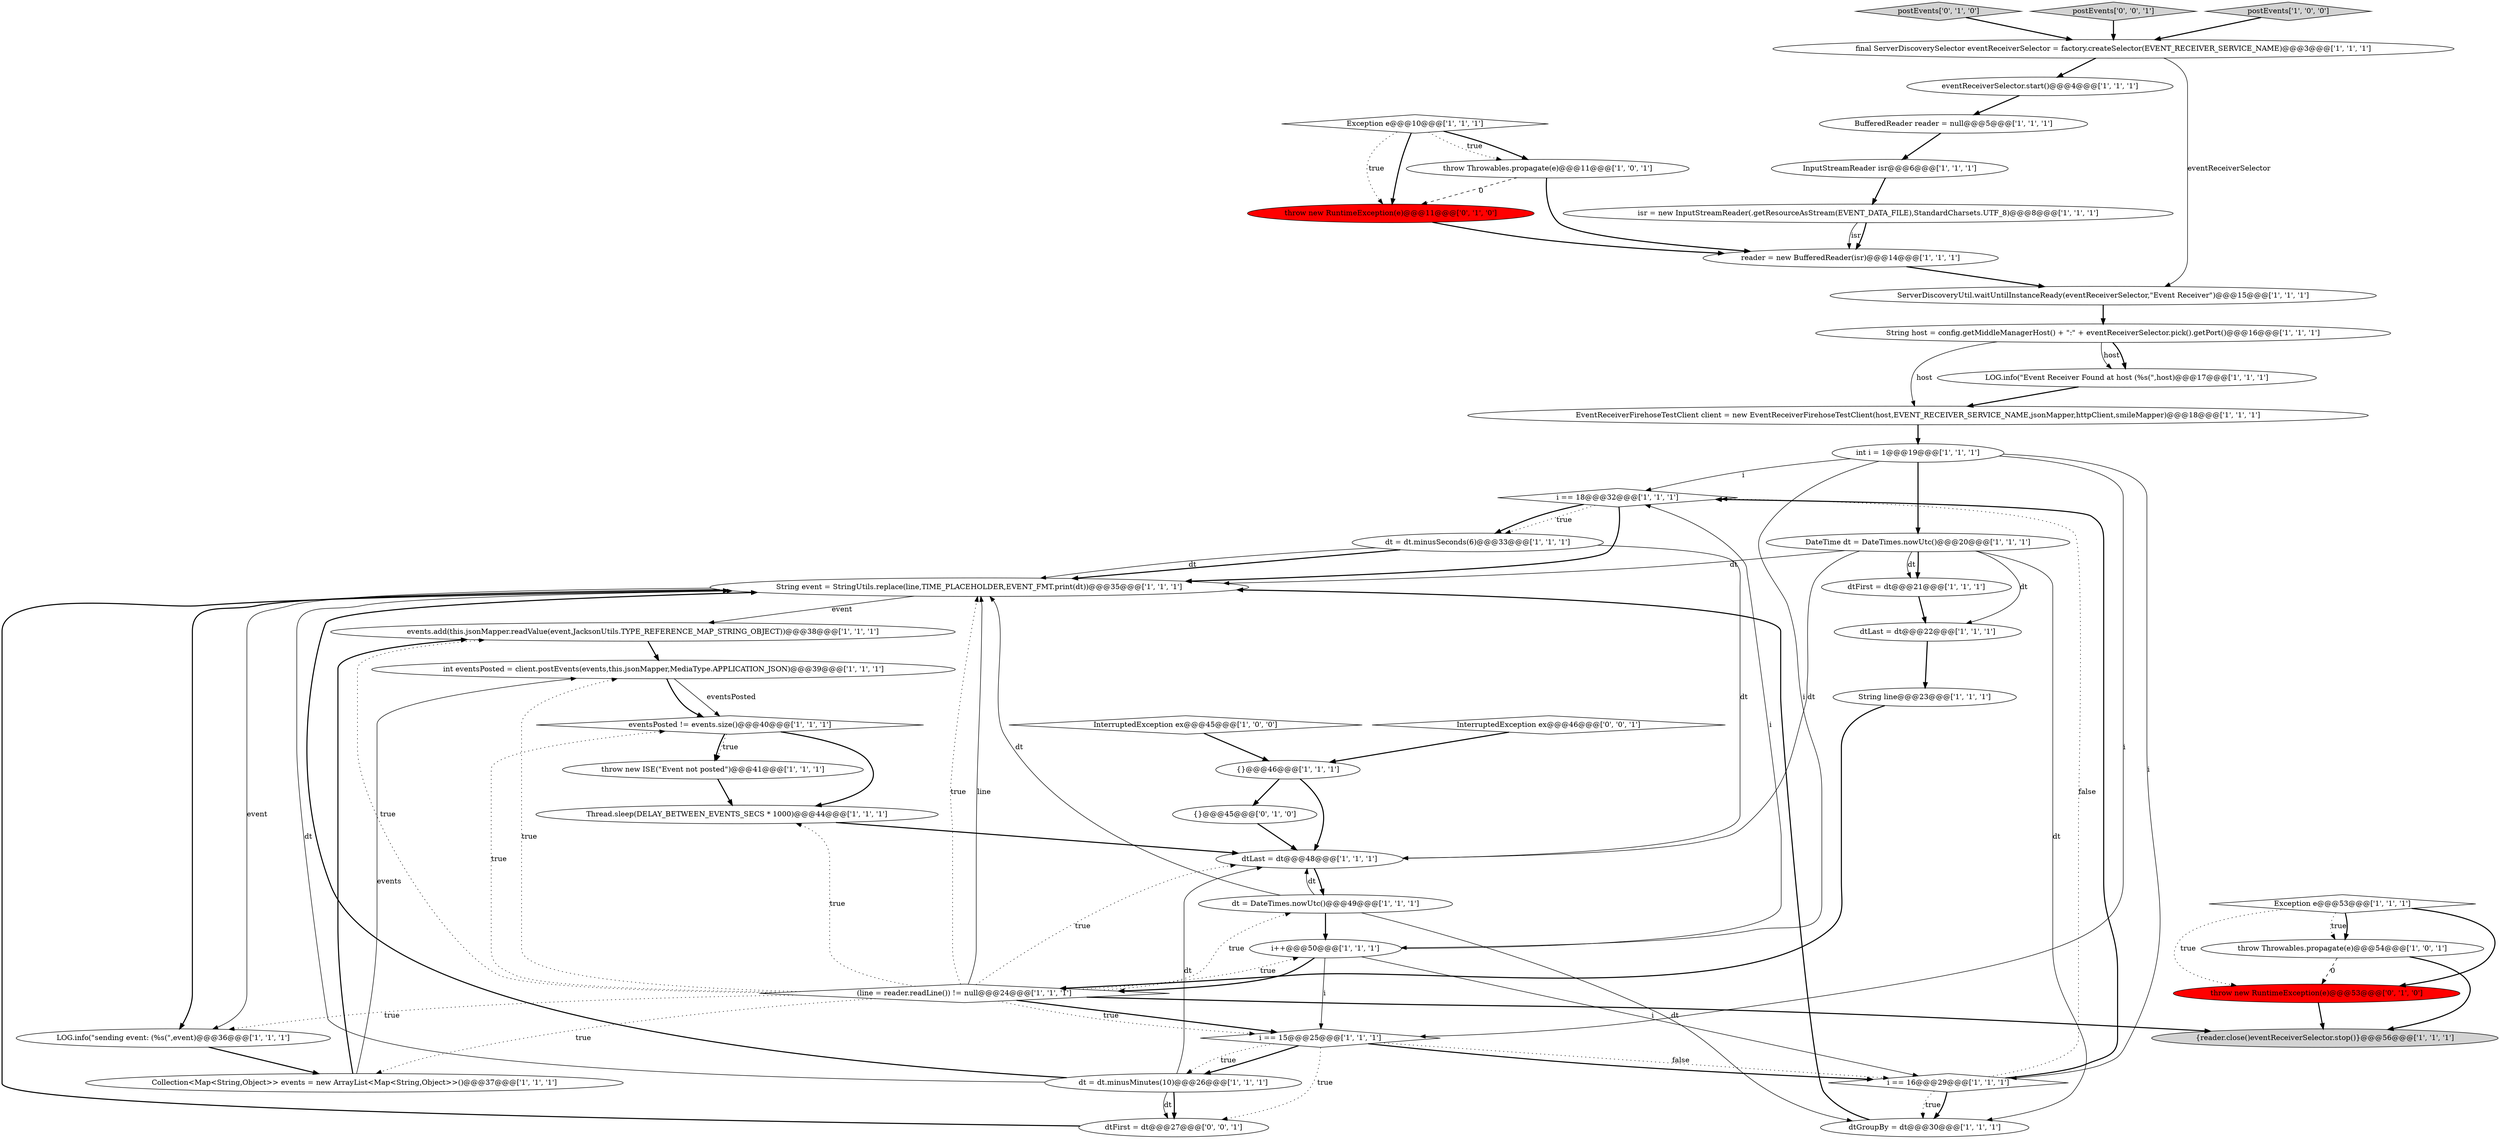 digraph {
10 [style = filled, label = "int i = 1@@@19@@@['1', '1', '1']", fillcolor = white, shape = ellipse image = "AAA0AAABBB1BBB"];
26 [style = filled, label = "i == 18@@@32@@@['1', '1', '1']", fillcolor = white, shape = diamond image = "AAA0AAABBB1BBB"];
2 [style = filled, label = "i == 15@@@25@@@['1', '1', '1']", fillcolor = white, shape = diamond image = "AAA0AAABBB1BBB"];
40 [style = filled, label = "Exception e@@@10@@@['1', '1', '1']", fillcolor = white, shape = diamond image = "AAA0AAABBB1BBB"];
36 [style = filled, label = "reader = new BufferedReader(isr)@@@14@@@['1', '1', '1']", fillcolor = white, shape = ellipse image = "AAA0AAABBB1BBB"];
27 [style = filled, label = "final ServerDiscoverySelector eventReceiverSelector = factory.createSelector(EVENT_RECEIVER_SERVICE_NAME)@@@3@@@['1', '1', '1']", fillcolor = white, shape = ellipse image = "AAA0AAABBB1BBB"];
12 [style = filled, label = "throw new ISE(\"Event not posted\")@@@41@@@['1', '1', '1']", fillcolor = white, shape = ellipse image = "AAA0AAABBB1BBB"];
38 [style = filled, label = "eventReceiverSelector.start()@@@4@@@['1', '1', '1']", fillcolor = white, shape = ellipse image = "AAA0AAABBB1BBB"];
46 [style = filled, label = "InterruptedException ex@@@46@@@['0', '0', '1']", fillcolor = white, shape = diamond image = "AAA0AAABBB3BBB"];
35 [style = filled, label = "{}@@@46@@@['1', '1', '1']", fillcolor = white, shape = ellipse image = "AAA0AAABBB1BBB"];
4 [style = filled, label = "dtLast = dt@@@22@@@['1', '1', '1']", fillcolor = white, shape = ellipse image = "AAA0AAABBB1BBB"];
22 [style = filled, label = "dtFirst = dt@@@21@@@['1', '1', '1']", fillcolor = white, shape = ellipse image = "AAA0AAABBB1BBB"];
44 [style = filled, label = "throw new RuntimeException(e)@@@11@@@['0', '1', '0']", fillcolor = red, shape = ellipse image = "AAA1AAABBB2BBB"];
0 [style = filled, label = "InputStreamReader isr@@@6@@@['1', '1', '1']", fillcolor = white, shape = ellipse image = "AAA0AAABBB1BBB"];
17 [style = filled, label = "i++@@@50@@@['1', '1', '1']", fillcolor = white, shape = ellipse image = "AAA0AAABBB1BBB"];
34 [style = filled, label = "{reader.close()eventReceiverSelector.stop()}@@@56@@@['1', '1', '1']", fillcolor = lightgray, shape = ellipse image = "AAA0AAABBB1BBB"];
31 [style = filled, label = "BufferedReader reader = null@@@5@@@['1', '1', '1']", fillcolor = white, shape = ellipse image = "AAA0AAABBB1BBB"];
32 [style = filled, label = "dtGroupBy = dt@@@30@@@['1', '1', '1']", fillcolor = white, shape = ellipse image = "AAA0AAABBB1BBB"];
13 [style = filled, label = "events.add(this.jsonMapper.readValue(event,JacksonUtils.TYPE_REFERENCE_MAP_STRING_OBJECT))@@@38@@@['1', '1', '1']", fillcolor = white, shape = ellipse image = "AAA0AAABBB1BBB"];
42 [style = filled, label = "postEvents['0', '1', '0']", fillcolor = lightgray, shape = diamond image = "AAA0AAABBB2BBB"];
41 [style = filled, label = "throw new RuntimeException(e)@@@53@@@['0', '1', '0']", fillcolor = red, shape = ellipse image = "AAA1AAABBB2BBB"];
11 [style = filled, label = "eventsPosted != events.size()@@@40@@@['1', '1', '1']", fillcolor = white, shape = diamond image = "AAA0AAABBB1BBB"];
28 [style = filled, label = "throw Throwables.propagate(e)@@@54@@@['1', '0', '1']", fillcolor = white, shape = ellipse image = "AAA0AAABBB1BBB"];
7 [style = filled, label = "String line@@@23@@@['1', '1', '1']", fillcolor = white, shape = ellipse image = "AAA0AAABBB1BBB"];
19 [style = filled, label = "isr = new InputStreamReader(.getResourceAsStream(EVENT_DATA_FILE),StandardCharsets.UTF_8)@@@8@@@['1', '1', '1']", fillcolor = white, shape = ellipse image = "AAA0AAABBB1BBB"];
18 [style = filled, label = "DateTime dt = DateTimes.nowUtc()@@@20@@@['1', '1', '1']", fillcolor = white, shape = ellipse image = "AAA0AAABBB1BBB"];
8 [style = filled, label = "throw Throwables.propagate(e)@@@11@@@['1', '0', '1']", fillcolor = white, shape = ellipse image = "AAA0AAABBB1BBB"];
24 [style = filled, label = "dt = DateTimes.nowUtc()@@@49@@@['1', '1', '1']", fillcolor = white, shape = ellipse image = "AAA0AAABBB1BBB"];
6 [style = filled, label = "String host = config.getMiddleManagerHost() + \":\" + eventReceiverSelector.pick().getPort()@@@16@@@['1', '1', '1']", fillcolor = white, shape = ellipse image = "AAA0AAABBB1BBB"];
20 [style = filled, label = "EventReceiverFirehoseTestClient client = new EventReceiverFirehoseTestClient(host,EVENT_RECEIVER_SERVICE_NAME,jsonMapper,httpClient,smileMapper)@@@18@@@['1', '1', '1']", fillcolor = white, shape = ellipse image = "AAA0AAABBB1BBB"];
30 [style = filled, label = "dt = dt.minusSeconds(6)@@@33@@@['1', '1', '1']", fillcolor = white, shape = ellipse image = "AAA0AAABBB1BBB"];
1 [style = filled, label = "Thread.sleep(DELAY_BETWEEN_EVENTS_SECS * 1000)@@@44@@@['1', '1', '1']", fillcolor = white, shape = ellipse image = "AAA0AAABBB1BBB"];
33 [style = filled, label = "LOG.info(\"Event Receiver Found at host (%s(\",host)@@@17@@@['1', '1', '1']", fillcolor = white, shape = ellipse image = "AAA0AAABBB1BBB"];
37 [style = filled, label = "String event = StringUtils.replace(line,TIME_PLACEHOLDER,EVENT_FMT.print(dt))@@@35@@@['1', '1', '1']", fillcolor = white, shape = ellipse image = "AAA0AAABBB1BBB"];
23 [style = filled, label = "LOG.info(\"sending event: (%s(\",event)@@@36@@@['1', '1', '1']", fillcolor = white, shape = ellipse image = "AAA0AAABBB1BBB"];
43 [style = filled, label = "{}@@@45@@@['0', '1', '0']", fillcolor = white, shape = ellipse image = "AAA0AAABBB2BBB"];
21 [style = filled, label = "(line = reader.readLine()) != null@@@24@@@['1', '1', '1']", fillcolor = white, shape = diamond image = "AAA0AAABBB1BBB"];
39 [style = filled, label = "Collection<Map<String,Object>> events = new ArrayList<Map<String,Object>>()@@@37@@@['1', '1', '1']", fillcolor = white, shape = ellipse image = "AAA0AAABBB1BBB"];
45 [style = filled, label = "dtFirst = dt@@@27@@@['0', '0', '1']", fillcolor = white, shape = ellipse image = "AAA0AAABBB3BBB"];
9 [style = filled, label = "ServerDiscoveryUtil.waitUntilInstanceReady(eventReceiverSelector,\"Event Receiver\")@@@15@@@['1', '1', '1']", fillcolor = white, shape = ellipse image = "AAA0AAABBB1BBB"];
14 [style = filled, label = "dt = dt.minusMinutes(10)@@@26@@@['1', '1', '1']", fillcolor = white, shape = ellipse image = "AAA0AAABBB1BBB"];
3 [style = filled, label = "dtLast = dt@@@48@@@['1', '1', '1']", fillcolor = white, shape = ellipse image = "AAA0AAABBB1BBB"];
29 [style = filled, label = "int eventsPosted = client.postEvents(events,this.jsonMapper,MediaType.APPLICATION_JSON)@@@39@@@['1', '1', '1']", fillcolor = white, shape = ellipse image = "AAA0AAABBB1BBB"];
47 [style = filled, label = "postEvents['0', '0', '1']", fillcolor = lightgray, shape = diamond image = "AAA0AAABBB3BBB"];
16 [style = filled, label = "InterruptedException ex@@@45@@@['1', '0', '0']", fillcolor = white, shape = diamond image = "AAA0AAABBB1BBB"];
25 [style = filled, label = "postEvents['1', '0', '0']", fillcolor = lightgray, shape = diamond image = "AAA0AAABBB1BBB"];
5 [style = filled, label = "i == 16@@@29@@@['1', '1', '1']", fillcolor = white, shape = diamond image = "AAA0AAABBB1BBB"];
15 [style = filled, label = "Exception e@@@53@@@['1', '1', '1']", fillcolor = white, shape = diamond image = "AAA0AAABBB1BBB"];
27->38 [style = bold, label=""];
32->37 [style = bold, label=""];
19->36 [style = solid, label="isr"];
21->11 [style = dotted, label="true"];
3->24 [style = bold, label=""];
5->32 [style = dotted, label="true"];
11->12 [style = dotted, label="true"];
18->32 [style = solid, label="dt"];
19->36 [style = bold, label=""];
38->31 [style = bold, label=""];
35->43 [style = bold, label=""];
47->27 [style = bold, label=""];
40->44 [style = dotted, label="true"];
6->33 [style = solid, label="host"];
28->41 [style = dashed, label="0"];
9->6 [style = bold, label=""];
21->2 [style = bold, label=""];
22->4 [style = bold, label=""];
8->36 [style = bold, label=""];
43->3 [style = bold, label=""];
18->22 [style = bold, label=""];
21->24 [style = dotted, label="true"];
26->30 [style = dotted, label="true"];
18->4 [style = solid, label="dt"];
21->23 [style = dotted, label="true"];
2->5 [style = dotted, label="false"];
2->14 [style = bold, label=""];
24->17 [style = bold, label=""];
21->39 [style = dotted, label="true"];
15->41 [style = bold, label=""];
21->37 [style = dotted, label="true"];
17->21 [style = bold, label=""];
14->37 [style = bold, label=""];
29->11 [style = solid, label="eventsPosted"];
36->9 [style = bold, label=""];
37->13 [style = solid, label="event"];
0->19 [style = bold, label=""];
10->17 [style = solid, label="i"];
21->29 [style = dotted, label="true"];
11->12 [style = bold, label=""];
14->3 [style = solid, label="dt"];
40->8 [style = dotted, label="true"];
21->17 [style = dotted, label="true"];
17->26 [style = solid, label="i"];
12->1 [style = bold, label=""];
24->32 [style = solid, label="dt"];
24->3 [style = solid, label="dt"];
17->5 [style = solid, label="i"];
25->27 [style = bold, label=""];
15->41 [style = dotted, label="true"];
24->37 [style = solid, label="dt"];
26->37 [style = bold, label=""];
21->13 [style = dotted, label="true"];
14->37 [style = solid, label="dt"];
29->11 [style = bold, label=""];
10->18 [style = bold, label=""];
10->5 [style = solid, label="i"];
35->3 [style = bold, label=""];
39->13 [style = bold, label=""];
31->0 [style = bold, label=""];
21->34 [style = bold, label=""];
10->2 [style = solid, label="i"];
1->3 [style = bold, label=""];
5->26 [style = bold, label=""];
21->2 [style = dotted, label="true"];
4->7 [style = bold, label=""];
15->28 [style = dotted, label="true"];
5->32 [style = bold, label=""];
21->37 [style = solid, label="line"];
15->28 [style = bold, label=""];
6->33 [style = bold, label=""];
46->35 [style = bold, label=""];
21->3 [style = dotted, label="true"];
23->39 [style = bold, label=""];
42->27 [style = bold, label=""];
2->14 [style = dotted, label="true"];
27->9 [style = solid, label="eventReceiverSelector"];
18->3 [style = solid, label="dt"];
8->44 [style = dashed, label="0"];
6->20 [style = solid, label="host"];
5->26 [style = dotted, label="false"];
41->34 [style = bold, label=""];
18->22 [style = solid, label="dt"];
40->44 [style = bold, label=""];
2->5 [style = bold, label=""];
10->26 [style = solid, label="i"];
37->23 [style = solid, label="event"];
44->36 [style = bold, label=""];
33->20 [style = bold, label=""];
28->34 [style = bold, label=""];
21->1 [style = dotted, label="true"];
11->1 [style = bold, label=""];
39->29 [style = solid, label="events"];
2->45 [style = dotted, label="true"];
30->37 [style = bold, label=""];
14->45 [style = bold, label=""];
37->23 [style = bold, label=""];
20->10 [style = bold, label=""];
26->30 [style = bold, label=""];
13->29 [style = bold, label=""];
14->45 [style = solid, label="dt"];
18->37 [style = solid, label="dt"];
30->3 [style = solid, label="dt"];
30->37 [style = solid, label="dt"];
7->21 [style = bold, label=""];
45->37 [style = bold, label=""];
16->35 [style = bold, label=""];
17->2 [style = solid, label="i"];
40->8 [style = bold, label=""];
}

